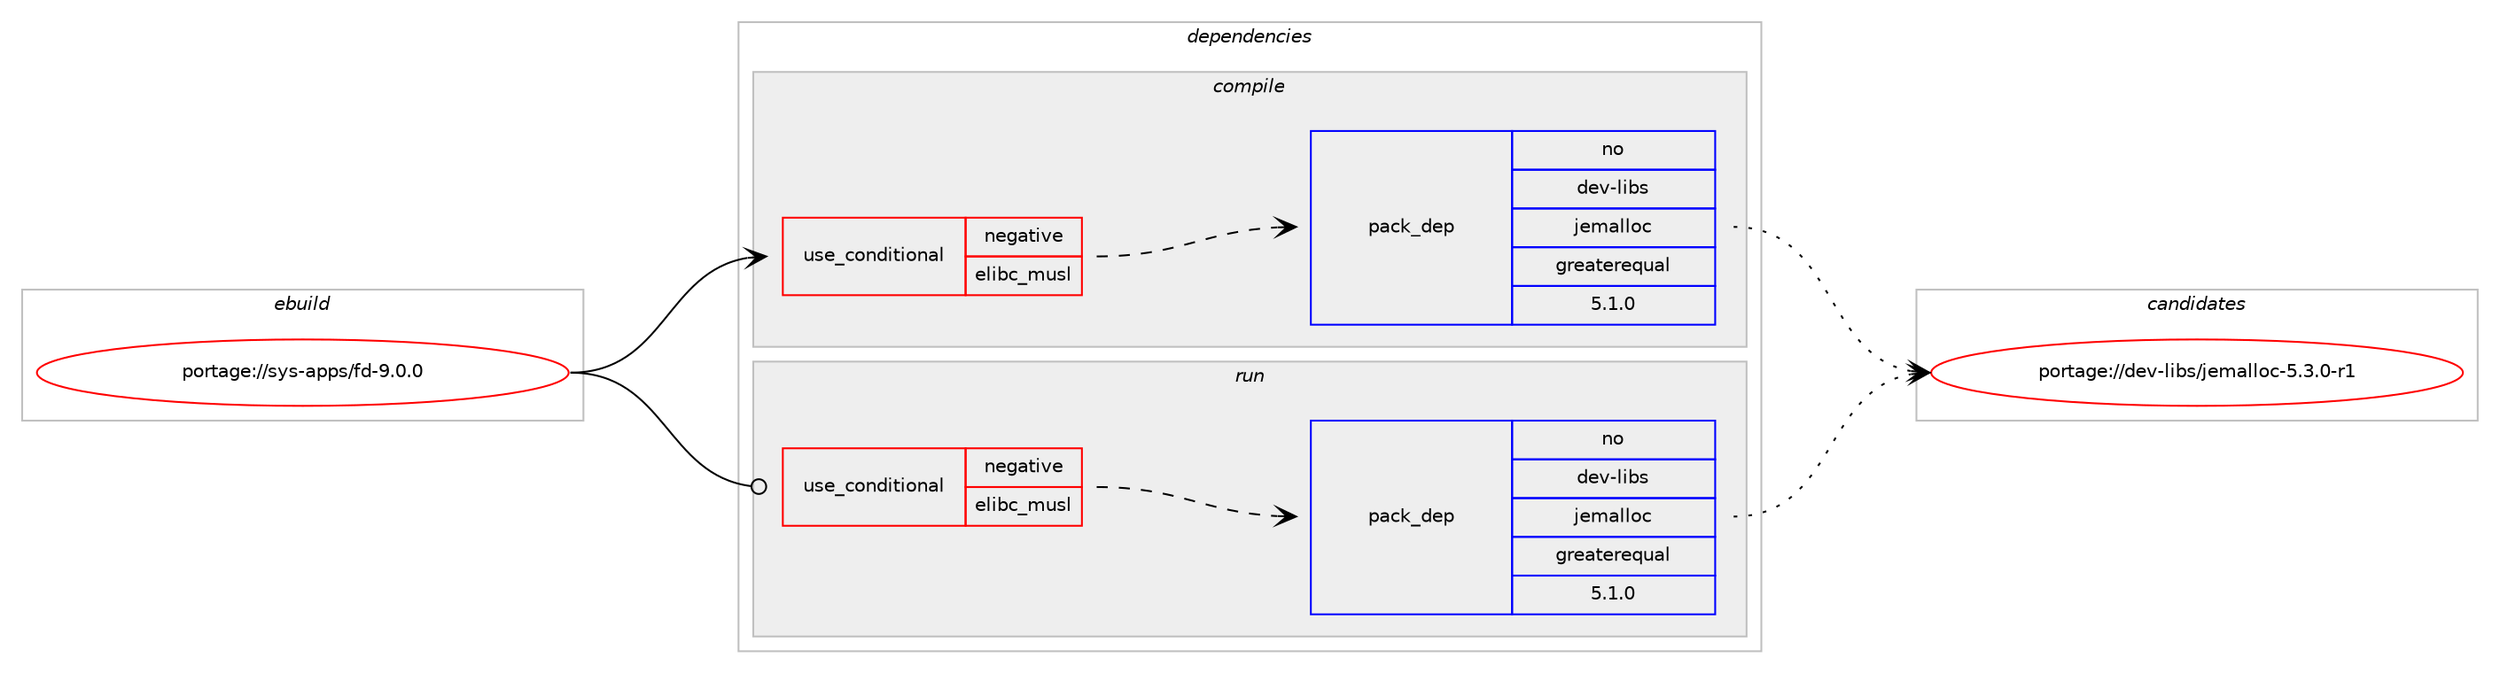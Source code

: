 digraph prolog {

# *************
# Graph options
# *************

newrank=true;
concentrate=true;
compound=true;
graph [rankdir=LR,fontname=Helvetica,fontsize=10,ranksep=1.5];#, ranksep=2.5, nodesep=0.2];
edge  [arrowhead=vee];
node  [fontname=Helvetica,fontsize=10];

# **********
# The ebuild
# **********

subgraph cluster_leftcol {
color=gray;
rank=same;
label=<<i>ebuild</i>>;
id [label="portage://sys-apps/fd-9.0.0", color=red, width=4, href="../sys-apps/fd-9.0.0.svg"];
}

# ****************
# The dependencies
# ****************

subgraph cluster_midcol {
color=gray;
label=<<i>dependencies</i>>;
subgraph cluster_compile {
fillcolor="#eeeeee";
style=filled;
label=<<i>compile</i>>;
subgraph cond11553 {
dependency16811 [label=<<TABLE BORDER="0" CELLBORDER="1" CELLSPACING="0" CELLPADDING="4"><TR><TD ROWSPAN="3" CELLPADDING="10">use_conditional</TD></TR><TR><TD>negative</TD></TR><TR><TD>elibc_musl</TD></TR></TABLE>>, shape=none, color=red];
subgraph pack5084 {
dependency16812 [label=<<TABLE BORDER="0" CELLBORDER="1" CELLSPACING="0" CELLPADDING="4" WIDTH="220"><TR><TD ROWSPAN="6" CELLPADDING="30">pack_dep</TD></TR><TR><TD WIDTH="110">no</TD></TR><TR><TD>dev-libs</TD></TR><TR><TD>jemalloc</TD></TR><TR><TD>greaterequal</TD></TR><TR><TD>5.1.0</TD></TR></TABLE>>, shape=none, color=blue];
}
dependency16811:e -> dependency16812:w [weight=20,style="dashed",arrowhead="vee"];
}
id:e -> dependency16811:w [weight=20,style="solid",arrowhead="vee"];
}
subgraph cluster_compileandrun {
fillcolor="#eeeeee";
style=filled;
label=<<i>compile and run</i>>;
}
subgraph cluster_run {
fillcolor="#eeeeee";
style=filled;
label=<<i>run</i>>;
subgraph cond11554 {
dependency16813 [label=<<TABLE BORDER="0" CELLBORDER="1" CELLSPACING="0" CELLPADDING="4"><TR><TD ROWSPAN="3" CELLPADDING="10">use_conditional</TD></TR><TR><TD>negative</TD></TR><TR><TD>elibc_musl</TD></TR></TABLE>>, shape=none, color=red];
subgraph pack5085 {
dependency16814 [label=<<TABLE BORDER="0" CELLBORDER="1" CELLSPACING="0" CELLPADDING="4" WIDTH="220"><TR><TD ROWSPAN="6" CELLPADDING="30">pack_dep</TD></TR><TR><TD WIDTH="110">no</TD></TR><TR><TD>dev-libs</TD></TR><TR><TD>jemalloc</TD></TR><TR><TD>greaterequal</TD></TR><TR><TD>5.1.0</TD></TR></TABLE>>, shape=none, color=blue];
}
dependency16813:e -> dependency16814:w [weight=20,style="dashed",arrowhead="vee"];
}
id:e -> dependency16813:w [weight=20,style="solid",arrowhead="odot"];
}
}

# **************
# The candidates
# **************

subgraph cluster_choices {
rank=same;
color=gray;
label=<<i>candidates</i>>;

subgraph choice5084 {
color=black;
nodesep=1;
choice10010111845108105981154710610110997108108111994553465146484511449 [label="portage://dev-libs/jemalloc-5.3.0-r1", color=red, width=4,href="../dev-libs/jemalloc-5.3.0-r1.svg"];
dependency16812:e -> choice10010111845108105981154710610110997108108111994553465146484511449:w [style=dotted,weight="100"];
}
subgraph choice5085 {
color=black;
nodesep=1;
choice10010111845108105981154710610110997108108111994553465146484511449 [label="portage://dev-libs/jemalloc-5.3.0-r1", color=red, width=4,href="../dev-libs/jemalloc-5.3.0-r1.svg"];
dependency16814:e -> choice10010111845108105981154710610110997108108111994553465146484511449:w [style=dotted,weight="100"];
}
}

}
